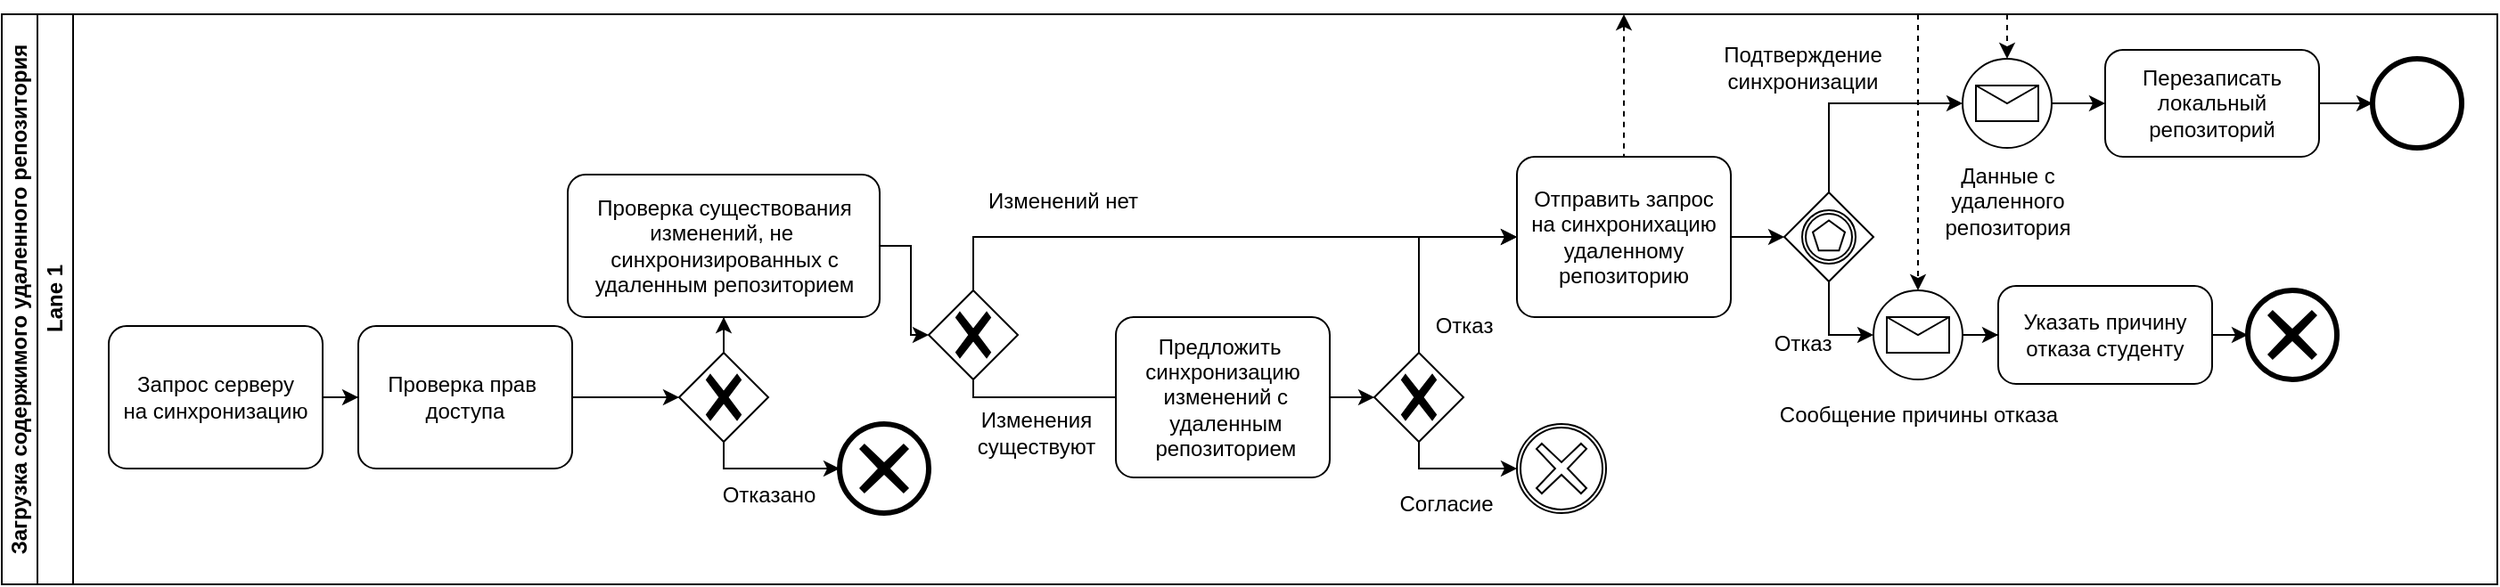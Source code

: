 <mxfile version="24.6.4" type="device">
  <diagram name="Страница — 1" id="pJ7O_9uAibKOxEy6V4K_">
    <mxGraphModel dx="1091" dy="674" grid="1" gridSize="10" guides="1" tooltips="1" connect="1" arrows="1" fold="1" page="1" pageScale="1" pageWidth="1027" pageHeight="1169" math="0" shadow="0">
      <root>
        <mxCell id="0" />
        <mxCell id="1" parent="0" />
        <mxCell id="Es5Wt9Gnt3ImgfAcn_2i-16" value="Загрузка содержимого удаленного репозитория" style="swimlane;html=1;childLayout=stackLayout;resizeParent=1;resizeParentMax=0;horizontal=0;startSize=20;horizontalStack=0;whiteSpace=wrap;" vertex="1" parent="1">
          <mxGeometry x="170" y="80" width="1400" height="320" as="geometry" />
        </mxCell>
        <mxCell id="Es5Wt9Gnt3ImgfAcn_2i-17" value="Lane 1" style="swimlane;html=1;startSize=20;horizontal=0;" vertex="1" parent="Es5Wt9Gnt3ImgfAcn_2i-16">
          <mxGeometry x="20" width="1380" height="320" as="geometry" />
        </mxCell>
        <mxCell id="Es5Wt9Gnt3ImgfAcn_2i-22" value="" style="points=[[0.25,0.25,0],[0.5,0,0],[0.75,0.25,0],[1,0.5,0],[0.75,0.75,0],[0.5,1,0],[0.25,0.75,0],[0,0.5,0]];shape=mxgraph.bpmn.gateway2;html=1;verticalLabelPosition=bottom;labelBackgroundColor=#ffffff;verticalAlign=top;align=center;perimeter=rhombusPerimeter;outlineConnect=0;outline=none;symbol=none;gwType=exclusive;" vertex="1" parent="Es5Wt9Gnt3ImgfAcn_2i-17">
          <mxGeometry x="360" y="190" width="50" height="50" as="geometry" />
        </mxCell>
        <mxCell id="Es5Wt9Gnt3ImgfAcn_2i-23" value="" style="points=[[0.145,0.145,0],[0.5,0,0],[0.855,0.145,0],[1,0.5,0],[0.855,0.855,0],[0.5,1,0],[0.145,0.855,0],[0,0.5,0]];shape=mxgraph.bpmn.event;html=1;verticalLabelPosition=bottom;labelBackgroundColor=#ffffff;verticalAlign=top;align=center;perimeter=ellipsePerimeter;outlineConnect=0;aspect=fixed;outline=end;symbol=cancel;" vertex="1" parent="Es5Wt9Gnt3ImgfAcn_2i-17">
          <mxGeometry x="450" y="230" width="50" height="50" as="geometry" />
        </mxCell>
        <mxCell id="Es5Wt9Gnt3ImgfAcn_2i-24" style="edgeStyle=orthogonalEdgeStyle;rounded=0;orthogonalLoop=1;jettySize=auto;html=1;entryX=0;entryY=0.5;entryDx=0;entryDy=0;entryPerimeter=0;" edge="1" parent="Es5Wt9Gnt3ImgfAcn_2i-17" source="Es5Wt9Gnt3ImgfAcn_2i-22" target="Es5Wt9Gnt3ImgfAcn_2i-23">
          <mxGeometry relative="1" as="geometry">
            <Array as="points">
              <mxPoint x="385" y="255" />
            </Array>
          </mxGeometry>
        </mxCell>
        <mxCell id="Es5Wt9Gnt3ImgfAcn_2i-25" value="Отказано" style="text;html=1;align=center;verticalAlign=middle;resizable=0;points=[];autosize=1;strokeColor=none;fillColor=none;" vertex="1" parent="Es5Wt9Gnt3ImgfAcn_2i-17">
          <mxGeometry x="370" y="255" width="80" height="30" as="geometry" />
        </mxCell>
        <mxCell id="Es5Wt9Gnt3ImgfAcn_2i-40" style="edgeStyle=orthogonalEdgeStyle;rounded=0;orthogonalLoop=1;jettySize=auto;html=1;entryX=0;entryY=0.5;entryDx=0;entryDy=0;entryPerimeter=0;" edge="1" parent="Es5Wt9Gnt3ImgfAcn_2i-17" source="Es5Wt9Gnt3ImgfAcn_2i-27" target="Es5Wt9Gnt3ImgfAcn_2i-46">
          <mxGeometry relative="1" as="geometry">
            <mxPoint x="650" y="120" as="targetPoint" />
            <Array as="points">
              <mxPoint x="525" y="125" />
            </Array>
          </mxGeometry>
        </mxCell>
        <mxCell id="Es5Wt9Gnt3ImgfAcn_2i-27" value="" style="points=[[0.25,0.25,0],[0.5,0,0],[0.75,0.25,0],[1,0.5,0],[0.75,0.75,0],[0.5,1,0],[0.25,0.75,0],[0,0.5,0]];shape=mxgraph.bpmn.gateway2;html=1;verticalLabelPosition=bottom;labelBackgroundColor=#ffffff;verticalAlign=top;align=center;perimeter=rhombusPerimeter;outlineConnect=0;outline=none;symbol=none;gwType=exclusive;" vertex="1" parent="Es5Wt9Gnt3ImgfAcn_2i-17">
          <mxGeometry x="500" y="155" width="50" height="50" as="geometry" />
        </mxCell>
        <mxCell id="Es5Wt9Gnt3ImgfAcn_2i-31" style="edgeStyle=orthogonalEdgeStyle;rounded=0;orthogonalLoop=1;jettySize=auto;html=1;" edge="1" parent="Es5Wt9Gnt3ImgfAcn_2i-17" source="Es5Wt9Gnt3ImgfAcn_2i-27">
          <mxGeometry relative="1" as="geometry">
            <mxPoint x="640" y="215" as="targetPoint" />
            <Array as="points">
              <mxPoint x="525" y="215" />
            </Array>
          </mxGeometry>
        </mxCell>
        <mxCell id="Es5Wt9Gnt3ImgfAcn_2i-33" value="&lt;span style=&quot;text-wrap: nowrap;&quot;&gt;Запрос серверу&lt;/span&gt;&lt;br style=&quot;text-wrap: nowrap;&quot;&gt;&lt;span style=&quot;text-wrap: nowrap;&quot;&gt;на синхронизацию&lt;/span&gt;" style="points=[[0.25,0,0],[0.5,0,0],[0.75,0,0],[1,0.25,0],[1,0.5,0],[1,0.75,0],[0.75,1,0],[0.5,1,0],[0.25,1,0],[0,0.75,0],[0,0.5,0],[0,0.25,0]];shape=mxgraph.bpmn.task;whiteSpace=wrap;rectStyle=rounded;size=10;html=1;container=1;expand=0;collapsible=0;taskMarker=abstract;" vertex="1" parent="Es5Wt9Gnt3ImgfAcn_2i-17">
          <mxGeometry x="40" y="175" width="120" height="80" as="geometry" />
        </mxCell>
        <mxCell id="Es5Wt9Gnt3ImgfAcn_2i-34" value="&lt;span style=&quot;text-wrap: nowrap;&quot;&gt;Проверка прав&amp;nbsp;&lt;/span&gt;&lt;div&gt;&lt;span style=&quot;text-wrap: nowrap;&quot;&gt;доступа&lt;/span&gt;&lt;/div&gt;" style="points=[[0.25,0,0],[0.5,0,0],[0.75,0,0],[1,0.25,0],[1,0.5,0],[1,0.75,0],[0.75,1,0],[0.5,1,0],[0.25,1,0],[0,0.75,0],[0,0.5,0],[0,0.25,0]];shape=mxgraph.bpmn.task;whiteSpace=wrap;rectStyle=rounded;size=10;html=1;container=1;expand=0;collapsible=0;taskMarker=abstract;" vertex="1" parent="Es5Wt9Gnt3ImgfAcn_2i-17">
          <mxGeometry x="180" y="175" width="120" height="80" as="geometry" />
        </mxCell>
        <mxCell id="Es5Wt9Gnt3ImgfAcn_2i-35" value="&lt;span style=&quot;text-wrap: nowrap;&quot;&gt;Проверка существования&lt;/span&gt;&lt;div&gt;&lt;span style=&quot;background-color: initial; text-wrap: nowrap;&quot;&gt;изменений,&amp;nbsp;&lt;/span&gt;&lt;span style=&quot;background-color: initial; text-wrap: nowrap;&quot;&gt;не&amp;nbsp;&lt;/span&gt;&lt;div&gt;&lt;span style=&quot;text-wrap: nowrap;&quot;&gt;синхронизированных с&lt;/span&gt;&lt;br style=&quot;text-wrap: nowrap;&quot;&gt;&lt;span style=&quot;text-wrap: nowrap;&quot;&gt;удаленным репозиторием&lt;/span&gt;&lt;/div&gt;&lt;/div&gt;" style="points=[[0.25,0,0],[0.5,0,0],[0.75,0,0],[1,0.25,0],[1,0.5,0],[1,0.75,0],[0.75,1,0],[0.5,1,0],[0.25,1,0],[0,0.75,0],[0,0.5,0],[0,0.25,0]];shape=mxgraph.bpmn.task;whiteSpace=wrap;rectStyle=rounded;size=10;html=1;container=1;expand=0;collapsible=0;taskMarker=abstract;" vertex="1" parent="Es5Wt9Gnt3ImgfAcn_2i-17">
          <mxGeometry x="297.5" y="90" width="175" height="80" as="geometry" />
        </mxCell>
        <mxCell id="Es5Wt9Gnt3ImgfAcn_2i-36" style="edgeStyle=orthogonalEdgeStyle;rounded=0;orthogonalLoop=1;jettySize=auto;html=1;entryX=0;entryY=0.5;entryDx=0;entryDy=0;entryPerimeter=0;" edge="1" parent="Es5Wt9Gnt3ImgfAcn_2i-17" source="Es5Wt9Gnt3ImgfAcn_2i-34" target="Es5Wt9Gnt3ImgfAcn_2i-22">
          <mxGeometry relative="1" as="geometry" />
        </mxCell>
        <mxCell id="Es5Wt9Gnt3ImgfAcn_2i-37" style="edgeStyle=orthogonalEdgeStyle;rounded=0;orthogonalLoop=1;jettySize=auto;html=1;entryX=0.5;entryY=1;entryDx=0;entryDy=0;entryPerimeter=0;" edge="1" parent="Es5Wt9Gnt3ImgfAcn_2i-17" source="Es5Wt9Gnt3ImgfAcn_2i-22" target="Es5Wt9Gnt3ImgfAcn_2i-35">
          <mxGeometry relative="1" as="geometry" />
        </mxCell>
        <mxCell id="Es5Wt9Gnt3ImgfAcn_2i-38" style="edgeStyle=orthogonalEdgeStyle;rounded=0;orthogonalLoop=1;jettySize=auto;html=1;entryX=0;entryY=0.5;entryDx=0;entryDy=0;entryPerimeter=0;" edge="1" parent="Es5Wt9Gnt3ImgfAcn_2i-17" source="Es5Wt9Gnt3ImgfAcn_2i-35" target="Es5Wt9Gnt3ImgfAcn_2i-27">
          <mxGeometry relative="1" as="geometry">
            <Array as="points">
              <mxPoint x="490" y="130" />
              <mxPoint x="490" y="180" />
            </Array>
          </mxGeometry>
        </mxCell>
        <mxCell id="Es5Wt9Gnt3ImgfAcn_2i-39" value="Изменения&lt;div&gt;существуют&lt;/div&gt;" style="text;html=1;align=center;verticalAlign=middle;resizable=0;points=[];autosize=1;strokeColor=none;fillColor=none;" vertex="1" parent="Es5Wt9Gnt3ImgfAcn_2i-17">
          <mxGeometry x="515" y="215" width="90" height="40" as="geometry" />
        </mxCell>
        <mxCell id="Es5Wt9Gnt3ImgfAcn_2i-41" value="Изменений нет" style="text;html=1;align=center;verticalAlign=middle;resizable=0;points=[];autosize=1;strokeColor=none;fillColor=none;" vertex="1" parent="Es5Wt9Gnt3ImgfAcn_2i-17">
          <mxGeometry x="520" y="90" width="110" height="30" as="geometry" />
        </mxCell>
        <mxCell id="Es5Wt9Gnt3ImgfAcn_2i-42" style="edgeStyle=orthogonalEdgeStyle;rounded=0;orthogonalLoop=1;jettySize=auto;html=1;entryX=0;entryY=0.5;entryDx=0;entryDy=0;entryPerimeter=0;" edge="1" parent="Es5Wt9Gnt3ImgfAcn_2i-17" source="Es5Wt9Gnt3ImgfAcn_2i-33" target="Es5Wt9Gnt3ImgfAcn_2i-34">
          <mxGeometry relative="1" as="geometry" />
        </mxCell>
        <mxCell id="Es5Wt9Gnt3ImgfAcn_2i-43" value="&lt;span style=&quot;text-wrap: nowrap;&quot;&gt;Предложить&amp;nbsp;&lt;/span&gt;&lt;div&gt;&lt;span style=&quot;text-wrap: nowrap;&quot;&gt;синхронизацию&lt;/span&gt;&lt;/div&gt;&lt;div&gt;&lt;span style=&quot;text-wrap: nowrap;&quot;&gt;&amp;nbsp;изменений с&lt;/span&gt;&lt;/div&gt;&lt;div&gt;&lt;span style=&quot;text-wrap: nowrap;&quot;&gt;&amp;nbsp;удаленным&lt;/span&gt;&lt;/div&gt;&lt;div&gt;&lt;span style=&quot;text-wrap: nowrap;&quot;&gt;&amp;nbsp;репозиторием&lt;/span&gt;&lt;/div&gt;" style="points=[[0.25,0,0],[0.5,0,0],[0.75,0,0],[1,0.25,0],[1,0.5,0],[1,0.75,0],[0.75,1,0],[0.5,1,0],[0.25,1,0],[0,0.75,0],[0,0.5,0],[0,0.25,0]];shape=mxgraph.bpmn.task;whiteSpace=wrap;rectStyle=rounded;size=10;html=1;container=1;expand=0;collapsible=0;taskMarker=abstract;" vertex="1" parent="Es5Wt9Gnt3ImgfAcn_2i-17">
          <mxGeometry x="605" y="170" width="120" height="90" as="geometry" />
        </mxCell>
        <mxCell id="Es5Wt9Gnt3ImgfAcn_2i-44" value="" style="points=[[0.25,0.25,0],[0.5,0,0],[0.75,0.25,0],[1,0.5,0],[0.75,0.75,0],[0.5,1,0],[0.25,0.75,0],[0,0.5,0]];shape=mxgraph.bpmn.gateway2;html=1;verticalLabelPosition=bottom;labelBackgroundColor=#ffffff;verticalAlign=top;align=center;perimeter=rhombusPerimeter;outlineConnect=0;outline=none;symbol=none;gwType=exclusive;" vertex="1" parent="Es5Wt9Gnt3ImgfAcn_2i-17">
          <mxGeometry x="750" y="190" width="50" height="50" as="geometry" />
        </mxCell>
        <mxCell id="Es5Wt9Gnt3ImgfAcn_2i-45" style="edgeStyle=orthogonalEdgeStyle;rounded=0;orthogonalLoop=1;jettySize=auto;html=1;entryX=0;entryY=0.5;entryDx=0;entryDy=0;entryPerimeter=0;" edge="1" parent="Es5Wt9Gnt3ImgfAcn_2i-17" source="Es5Wt9Gnt3ImgfAcn_2i-43" target="Es5Wt9Gnt3ImgfAcn_2i-44">
          <mxGeometry relative="1" as="geometry" />
        </mxCell>
        <mxCell id="Es5Wt9Gnt3ImgfAcn_2i-46" value="&lt;span style=&quot;text-wrap: nowrap;&quot;&gt;Отправить запрос&lt;/span&gt;&lt;div&gt;&lt;span style=&quot;text-wrap: nowrap;&quot;&gt;на синхронихацию&lt;/span&gt;&lt;/div&gt;&lt;div&gt;&lt;span style=&quot;text-wrap: nowrap;&quot;&gt;удаленному&lt;/span&gt;&lt;/div&gt;&lt;div&gt;&lt;span style=&quot;text-wrap: nowrap;&quot;&gt;репозиторию&lt;/span&gt;&lt;/div&gt;" style="points=[[0.25,0,0],[0.5,0,0],[0.75,0,0],[1,0.25,0],[1,0.5,0],[1,0.75,0],[0.75,1,0],[0.5,1,0],[0.25,1,0],[0,0.75,0],[0,0.5,0],[0,0.25,0]];shape=mxgraph.bpmn.task;whiteSpace=wrap;rectStyle=rounded;size=10;html=1;container=1;expand=0;collapsible=0;taskMarker=abstract;" vertex="1" parent="Es5Wt9Gnt3ImgfAcn_2i-17">
          <mxGeometry x="830" y="80" width="120" height="90" as="geometry" />
        </mxCell>
        <mxCell id="Es5Wt9Gnt3ImgfAcn_2i-47" style="edgeStyle=orthogonalEdgeStyle;rounded=0;orthogonalLoop=1;jettySize=auto;html=1;entryX=0;entryY=0.5;entryDx=0;entryDy=0;entryPerimeter=0;" edge="1" parent="Es5Wt9Gnt3ImgfAcn_2i-17" source="Es5Wt9Gnt3ImgfAcn_2i-44" target="Es5Wt9Gnt3ImgfAcn_2i-46">
          <mxGeometry relative="1" as="geometry">
            <Array as="points">
              <mxPoint x="775" y="125" />
            </Array>
          </mxGeometry>
        </mxCell>
        <mxCell id="Es5Wt9Gnt3ImgfAcn_2i-48" value="Отказ" style="text;html=1;align=center;verticalAlign=middle;resizable=0;points=[];autosize=1;strokeColor=none;fillColor=none;" vertex="1" parent="Es5Wt9Gnt3ImgfAcn_2i-17">
          <mxGeometry x="770" y="160" width="60" height="30" as="geometry" />
        </mxCell>
        <mxCell id="Es5Wt9Gnt3ImgfAcn_2i-49" value="" style="endArrow=none;dashed=1;html=1;rounded=0;entryX=0.5;entryY=0;entryDx=0;entryDy=0;entryPerimeter=0;startArrow=classic;startFill=1;" edge="1" parent="Es5Wt9Gnt3ImgfAcn_2i-17" target="Es5Wt9Gnt3ImgfAcn_2i-46">
          <mxGeometry width="50" height="50" relative="1" as="geometry">
            <mxPoint x="890" as="sourcePoint" />
            <mxPoint x="690" y="210" as="targetPoint" />
          </mxGeometry>
        </mxCell>
        <mxCell id="Es5Wt9Gnt3ImgfAcn_2i-51" style="edgeStyle=orthogonalEdgeStyle;rounded=0;orthogonalLoop=1;jettySize=auto;html=1;entryX=0;entryY=0.5;entryDx=0;entryDy=0;entryPerimeter=0;" edge="1" parent="Es5Wt9Gnt3ImgfAcn_2i-17" source="Es5Wt9Gnt3ImgfAcn_2i-46">
          <mxGeometry relative="1" as="geometry">
            <mxPoint x="980" y="125" as="targetPoint" />
          </mxGeometry>
        </mxCell>
        <mxCell id="Es5Wt9Gnt3ImgfAcn_2i-53" value="" style="points=[[0.145,0.145,0],[0.5,0,0],[0.855,0.145,0],[1,0.5,0],[0.855,0.855,0],[0.5,1,0],[0.145,0.855,0],[0,0.5,0]];shape=mxgraph.bpmn.event;html=1;verticalLabelPosition=bottom;labelBackgroundColor=#ffffff;verticalAlign=top;align=center;perimeter=ellipsePerimeter;outlineConnect=0;aspect=fixed;outline=boundInt;symbol=cancel;" vertex="1" parent="Es5Wt9Gnt3ImgfAcn_2i-17">
          <mxGeometry x="830" y="230" width="50" height="50" as="geometry" />
        </mxCell>
        <mxCell id="Es5Wt9Gnt3ImgfAcn_2i-54" style="edgeStyle=orthogonalEdgeStyle;rounded=0;orthogonalLoop=1;jettySize=auto;html=1;entryX=0;entryY=0.5;entryDx=0;entryDy=0;entryPerimeter=0;" edge="1" parent="Es5Wt9Gnt3ImgfAcn_2i-17" source="Es5Wt9Gnt3ImgfAcn_2i-44" target="Es5Wt9Gnt3ImgfAcn_2i-53">
          <mxGeometry relative="1" as="geometry">
            <Array as="points">
              <mxPoint x="775" y="255" />
            </Array>
          </mxGeometry>
        </mxCell>
        <mxCell id="Es5Wt9Gnt3ImgfAcn_2i-55" value="Согласие" style="text;html=1;align=center;verticalAlign=middle;resizable=0;points=[];autosize=1;strokeColor=none;fillColor=none;" vertex="1" parent="Es5Wt9Gnt3ImgfAcn_2i-17">
          <mxGeometry x="750" y="260" width="80" height="30" as="geometry" />
        </mxCell>
        <mxCell id="Es5Wt9Gnt3ImgfAcn_2i-56" value="" style="points=[[0.25,0.25,0],[0.5,0,0],[0.75,0.25,0],[1,0.5,0],[0.75,0.75,0],[0.5,1,0],[0.25,0.75,0],[0,0.5,0]];shape=mxgraph.bpmn.gateway2;html=1;verticalLabelPosition=bottom;labelBackgroundColor=#ffffff;verticalAlign=top;align=center;perimeter=rhombusPerimeter;outlineConnect=0;outline=boundInt;symbol=multiple;" vertex="1" parent="Es5Wt9Gnt3ImgfAcn_2i-17">
          <mxGeometry x="980" y="100" width="50" height="50" as="geometry" />
        </mxCell>
        <mxCell id="Es5Wt9Gnt3ImgfAcn_2i-59" value="Отказ" style="text;html=1;align=center;verticalAlign=middle;resizable=0;points=[];autosize=1;strokeColor=none;fillColor=none;" vertex="1" parent="Es5Wt9Gnt3ImgfAcn_2i-17">
          <mxGeometry x="960" y="170" width="60" height="30" as="geometry" />
        </mxCell>
        <mxCell id="Es5Wt9Gnt3ImgfAcn_2i-60" value="" style="points=[[0.145,0.145,0],[0.5,0,0],[0.855,0.145,0],[1,0.5,0],[0.855,0.855,0],[0.5,1,0],[0.145,0.855,0],[0,0.5,0]];shape=mxgraph.bpmn.event;html=1;verticalLabelPosition=bottom;labelBackgroundColor=#ffffff;verticalAlign=top;align=center;perimeter=ellipsePerimeter;outlineConnect=0;aspect=fixed;outline=standard;symbol=message;" vertex="1" parent="Es5Wt9Gnt3ImgfAcn_2i-17">
          <mxGeometry x="1030" y="155" width="50" height="50" as="geometry" />
        </mxCell>
        <mxCell id="Es5Wt9Gnt3ImgfAcn_2i-61" value="" style="edgeStyle=orthogonalEdgeStyle;rounded=0;orthogonalLoop=1;jettySize=auto;html=1;entryX=0;entryY=0.5;entryDx=0;entryDy=0;entryPerimeter=0;" edge="1" parent="Es5Wt9Gnt3ImgfAcn_2i-17" source="Es5Wt9Gnt3ImgfAcn_2i-56" target="Es5Wt9Gnt3ImgfAcn_2i-60">
          <mxGeometry relative="1" as="geometry">
            <mxPoint x="1270" y="260" as="targetPoint" />
            <mxPoint x="1195" y="230" as="sourcePoint" />
            <Array as="points" />
          </mxGeometry>
        </mxCell>
        <mxCell id="Es5Wt9Gnt3ImgfAcn_2i-62" value="Сообщение причины отказа" style="text;html=1;align=center;verticalAlign=middle;resizable=0;points=[];autosize=1;strokeColor=none;fillColor=none;" vertex="1" parent="Es5Wt9Gnt3ImgfAcn_2i-17">
          <mxGeometry x="965" y="210" width="180" height="30" as="geometry" />
        </mxCell>
        <mxCell id="Es5Wt9Gnt3ImgfAcn_2i-64" value="&lt;span style=&quot;text-wrap: nowrap;&quot;&gt;Перезаписать&lt;/span&gt;&lt;div&gt;&lt;span style=&quot;text-wrap: nowrap;&quot;&gt;локальный&lt;/span&gt;&lt;/div&gt;&lt;div&gt;&lt;span style=&quot;text-wrap: nowrap;&quot;&gt;репозиторий&lt;/span&gt;&lt;/div&gt;" style="points=[[0.25,0,0],[0.5,0,0],[0.75,0,0],[1,0.25,0],[1,0.5,0],[1,0.75,0],[0.75,1,0],[0.5,1,0],[0.25,1,0],[0,0.75,0],[0,0.5,0],[0,0.25,0]];shape=mxgraph.bpmn.task;whiteSpace=wrap;rectStyle=rounded;size=10;html=1;container=1;expand=0;collapsible=0;taskMarker=abstract;" vertex="1" parent="Es5Wt9Gnt3ImgfAcn_2i-17">
          <mxGeometry x="1160" y="20" width="120" height="60" as="geometry" />
        </mxCell>
        <mxCell id="Es5Wt9Gnt3ImgfAcn_2i-65" value="&lt;span style=&quot;text-wrap: nowrap;&quot;&gt;Указать причину&lt;/span&gt;&lt;div&gt;&lt;span style=&quot;text-wrap: nowrap;&quot;&gt;отказа студенту&lt;/span&gt;&lt;/div&gt;" style="points=[[0.25,0,0],[0.5,0,0],[0.75,0,0],[1,0.25,0],[1,0.5,0],[1,0.75,0],[0.75,1,0],[0.5,1,0],[0.25,1,0],[0,0.75,0],[0,0.5,0],[0,0.25,0]];shape=mxgraph.bpmn.task;whiteSpace=wrap;rectStyle=rounded;size=10;html=1;container=1;expand=0;collapsible=0;taskMarker=abstract;" vertex="1" parent="Es5Wt9Gnt3ImgfAcn_2i-17">
          <mxGeometry x="1100" y="152.5" width="120" height="55" as="geometry" />
        </mxCell>
        <mxCell id="Es5Wt9Gnt3ImgfAcn_2i-66" style="edgeStyle=orthogonalEdgeStyle;rounded=0;orthogonalLoop=1;jettySize=auto;html=1;entryX=0;entryY=0.5;entryDx=0;entryDy=0;entryPerimeter=0;" edge="1" parent="Es5Wt9Gnt3ImgfAcn_2i-17" source="Es5Wt9Gnt3ImgfAcn_2i-60" target="Es5Wt9Gnt3ImgfAcn_2i-65">
          <mxGeometry relative="1" as="geometry" />
        </mxCell>
        <mxCell id="Es5Wt9Gnt3ImgfAcn_2i-67" value="" style="points=[[0.145,0.145,0],[0.5,0,0],[0.855,0.145,0],[1,0.5,0],[0.855,0.855,0],[0.5,1,0],[0.145,0.855,0],[0,0.5,0]];shape=mxgraph.bpmn.event;html=1;verticalLabelPosition=bottom;labelBackgroundColor=#ffffff;verticalAlign=top;align=center;perimeter=ellipsePerimeter;outlineConnect=0;aspect=fixed;outline=end;symbol=cancel;" vertex="1" parent="Es5Wt9Gnt3ImgfAcn_2i-17">
          <mxGeometry x="1240" y="155" width="50" height="50" as="geometry" />
        </mxCell>
        <mxCell id="Es5Wt9Gnt3ImgfAcn_2i-68" style="edgeStyle=orthogonalEdgeStyle;rounded=0;orthogonalLoop=1;jettySize=auto;html=1;entryX=0;entryY=0.5;entryDx=0;entryDy=0;entryPerimeter=0;" edge="1" parent="Es5Wt9Gnt3ImgfAcn_2i-17" source="Es5Wt9Gnt3ImgfAcn_2i-65" target="Es5Wt9Gnt3ImgfAcn_2i-67">
          <mxGeometry relative="1" as="geometry" />
        </mxCell>
        <mxCell id="Es5Wt9Gnt3ImgfAcn_2i-69" value="" style="points=[[0.145,0.145,0],[0.5,0,0],[0.855,0.145,0],[1,0.5,0],[0.855,0.855,0],[0.5,1,0],[0.145,0.855,0],[0,0.5,0]];shape=mxgraph.bpmn.event;html=1;verticalLabelPosition=bottom;labelBackgroundColor=#ffffff;verticalAlign=top;align=center;perimeter=ellipsePerimeter;outlineConnect=0;aspect=fixed;outline=standard;symbol=message;" vertex="1" parent="Es5Wt9Gnt3ImgfAcn_2i-17">
          <mxGeometry x="1080" y="25" width="50" height="50" as="geometry" />
        </mxCell>
        <mxCell id="Es5Wt9Gnt3ImgfAcn_2i-70" value="Данные с&lt;br&gt;удаленного&lt;br&gt;репозитория" style="text;html=1;align=center;verticalAlign=middle;resizable=0;points=[];autosize=1;strokeColor=none;fillColor=none;" vertex="1" parent="Es5Wt9Gnt3ImgfAcn_2i-17">
          <mxGeometry x="1060" y="75" width="90" height="60" as="geometry" />
        </mxCell>
        <mxCell id="Es5Wt9Gnt3ImgfAcn_2i-71" style="edgeStyle=orthogonalEdgeStyle;rounded=0;orthogonalLoop=1;jettySize=auto;html=1;entryX=0;entryY=0.5;entryDx=0;entryDy=0;entryPerimeter=0;" edge="1" parent="Es5Wt9Gnt3ImgfAcn_2i-17" source="Es5Wt9Gnt3ImgfAcn_2i-56" target="Es5Wt9Gnt3ImgfAcn_2i-69">
          <mxGeometry relative="1" as="geometry">
            <Array as="points">
              <mxPoint x="1005" y="50" />
            </Array>
          </mxGeometry>
        </mxCell>
        <mxCell id="Es5Wt9Gnt3ImgfAcn_2i-72" style="edgeStyle=orthogonalEdgeStyle;rounded=0;orthogonalLoop=1;jettySize=auto;html=1;entryX=0;entryY=0.5;entryDx=0;entryDy=0;entryPerimeter=0;" edge="1" parent="Es5Wt9Gnt3ImgfAcn_2i-17" source="Es5Wt9Gnt3ImgfAcn_2i-69" target="Es5Wt9Gnt3ImgfAcn_2i-64">
          <mxGeometry relative="1" as="geometry" />
        </mxCell>
        <mxCell id="Es5Wt9Gnt3ImgfAcn_2i-74" value="" style="points=[[0.145,0.145,0],[0.5,0,0],[0.855,0.145,0],[1,0.5,0],[0.855,0.855,0],[0.5,1,0],[0.145,0.855,0],[0,0.5,0]];shape=mxgraph.bpmn.event;html=1;verticalLabelPosition=bottom;labelBackgroundColor=#ffffff;verticalAlign=top;align=center;perimeter=ellipsePerimeter;outlineConnect=0;aspect=fixed;outline=end;symbol=terminate2;" vertex="1" parent="Es5Wt9Gnt3ImgfAcn_2i-17">
          <mxGeometry x="1310" y="25" width="50" height="50" as="geometry" />
        </mxCell>
        <mxCell id="Es5Wt9Gnt3ImgfAcn_2i-75" style="edgeStyle=orthogonalEdgeStyle;rounded=0;orthogonalLoop=1;jettySize=auto;html=1;entryX=0;entryY=0.5;entryDx=0;entryDy=0;entryPerimeter=0;" edge="1" parent="Es5Wt9Gnt3ImgfAcn_2i-17" source="Es5Wt9Gnt3ImgfAcn_2i-64" target="Es5Wt9Gnt3ImgfAcn_2i-74">
          <mxGeometry relative="1" as="geometry" />
        </mxCell>
        <mxCell id="Es5Wt9Gnt3ImgfAcn_2i-77" value="Подтверждение&lt;div&gt;синхронизации&lt;/div&gt;" style="text;html=1;align=center;verticalAlign=middle;resizable=0;points=[];autosize=1;strokeColor=none;fillColor=none;" vertex="1" parent="Es5Wt9Gnt3ImgfAcn_2i-17">
          <mxGeometry x="935" y="10" width="110" height="40" as="geometry" />
        </mxCell>
        <mxCell id="Es5Wt9Gnt3ImgfAcn_2i-63" value="" style="endArrow=classic;dashed=1;html=1;rounded=0;entryX=0.5;entryY=0;entryDx=0;entryDy=0;entryPerimeter=0;endFill=1;" edge="1" parent="1" target="Es5Wt9Gnt3ImgfAcn_2i-60">
          <mxGeometry width="50" height="50" relative="1" as="geometry">
            <mxPoint x="1245" y="80" as="sourcePoint" />
            <mxPoint x="1000" y="290" as="targetPoint" />
          </mxGeometry>
        </mxCell>
        <mxCell id="Es5Wt9Gnt3ImgfAcn_2i-76" value="" style="endArrow=classic;dashed=1;html=1;rounded=0;entryX=0.5;entryY=0;entryDx=0;entryDy=0;entryPerimeter=0;endFill=1;" edge="1" parent="1" target="Es5Wt9Gnt3ImgfAcn_2i-69">
          <mxGeometry width="50" height="50" relative="1" as="geometry">
            <mxPoint x="1295" y="80" as="sourcePoint" />
            <mxPoint x="1255" y="245" as="targetPoint" />
          </mxGeometry>
        </mxCell>
      </root>
    </mxGraphModel>
  </diagram>
</mxfile>

